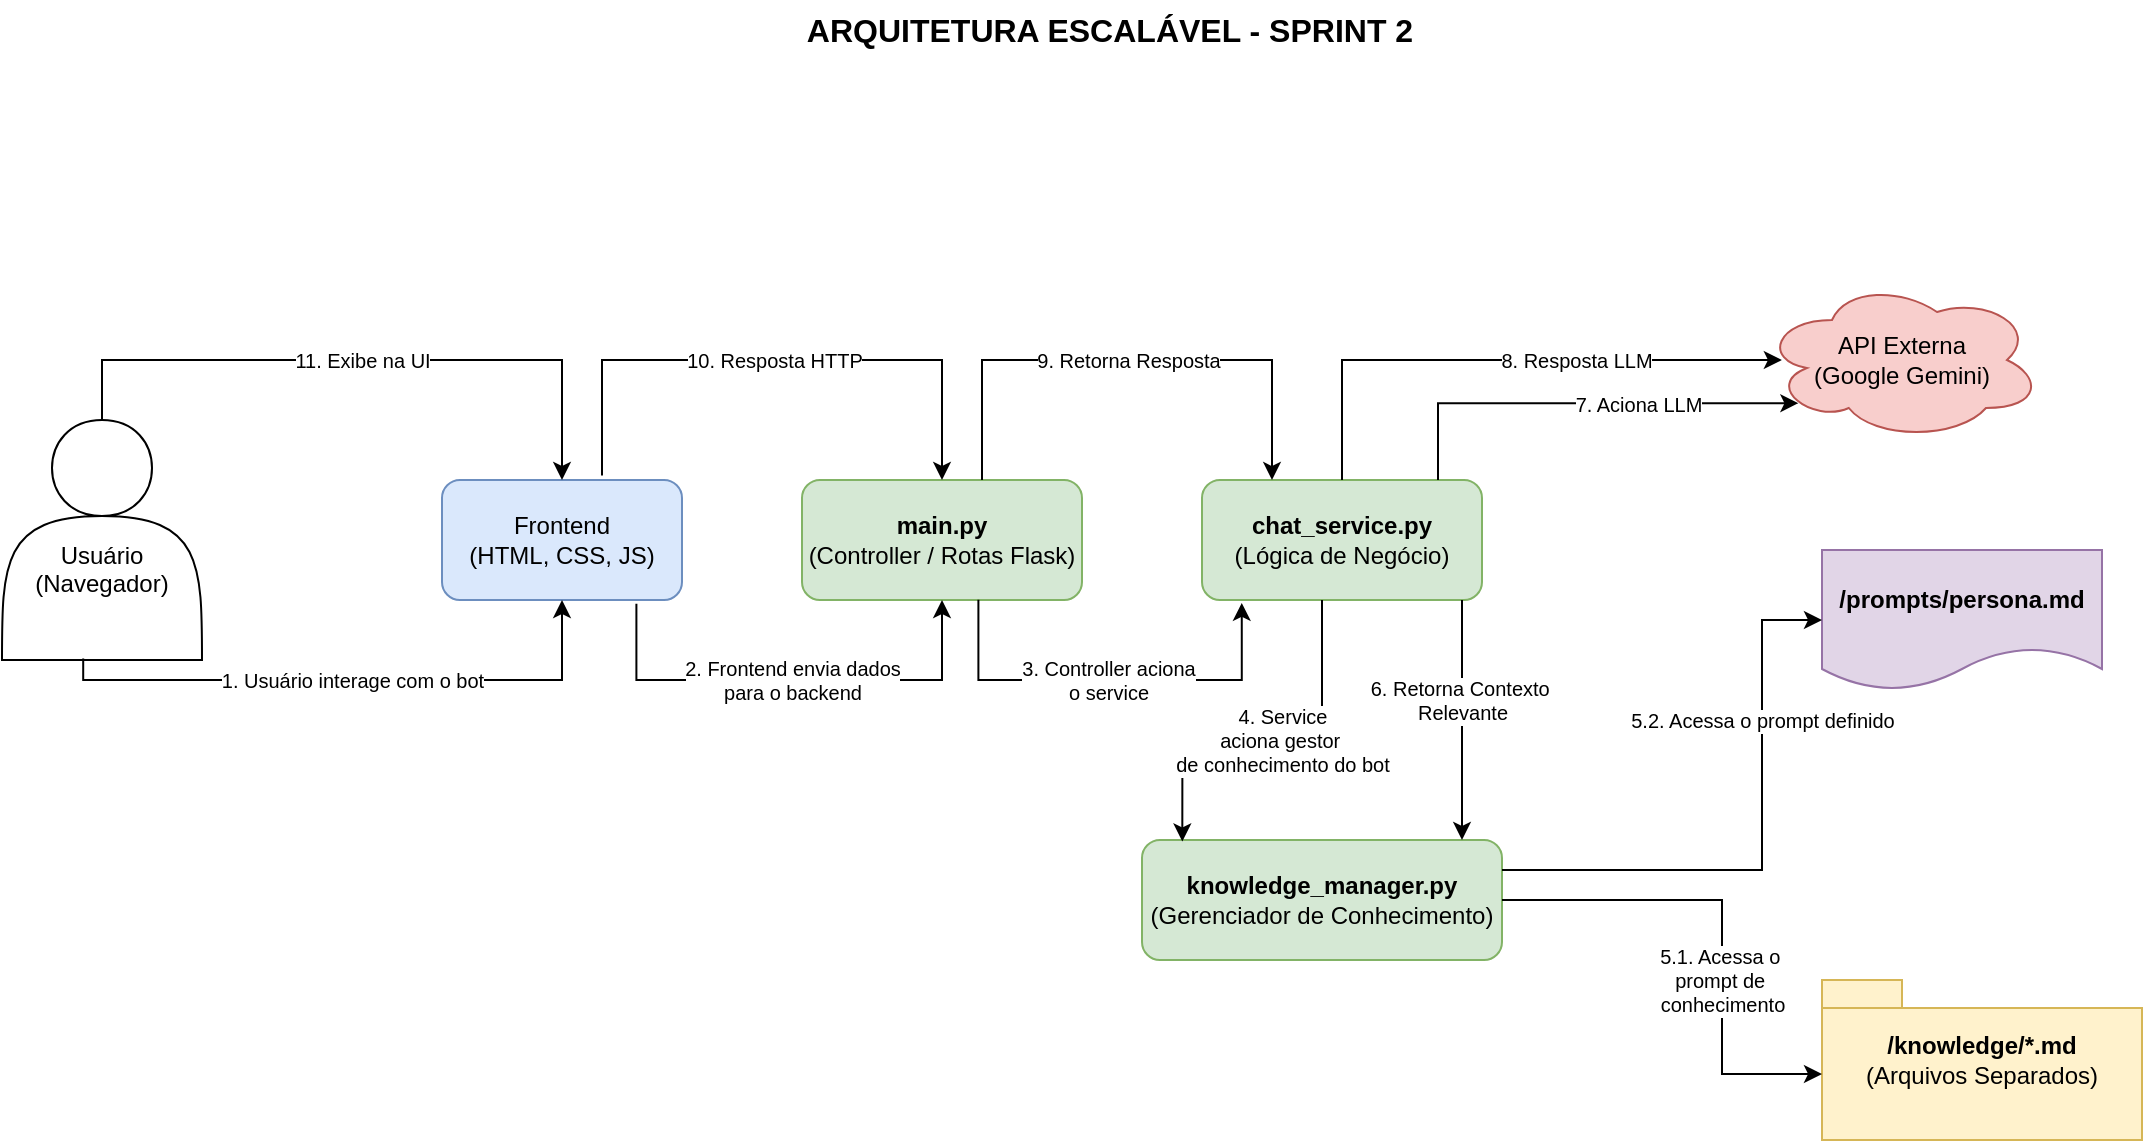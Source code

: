 <mxfile version="27.0.9">
  <diagram name="Page-1" id="w30ScwnE7pAGVBI8K6dQ">
    <mxGraphModel dx="2316" dy="894" grid="1" gridSize="10" guides="1" tooltips="1" connect="1" arrows="1" fold="1" page="1" pageScale="1" pageWidth="827" pageHeight="1169" math="0" shadow="0">
      <root>
        <mxCell id="0" />
        <mxCell id="1" parent="0" />
        <mxCell id="SBfyBQDvpP1G_s4xRSZi-1" value="&lt;div&gt;&lt;br&gt;&lt;/div&gt;&lt;div&gt;&lt;br&gt;&lt;/div&gt;Usuário (Navegador)" style="shape=actor;whiteSpace=wrap;html=1;fontFamily=Helvetica;fontSize=12;" parent="1" vertex="1">
          <mxGeometry x="-40" y="450" width="100" height="120" as="geometry" />
        </mxCell>
        <mxCell id="SBfyBQDvpP1G_s4xRSZi-2" value="Frontend&lt;br&gt;(HTML, CSS, JS)" style="rounded=1;whiteSpace=wrap;html=1;fillColor=#dae8fc;strokeColor=#6c8ebf;fontFamily=Helvetica;fontSize=12;" parent="1" vertex="1">
          <mxGeometry x="180" y="480" width="120" height="60" as="geometry" />
        </mxCell>
        <mxCell id="SBfyBQDvpP1G_s4xRSZi-3" value="&lt;b&gt;main.py&lt;/b&gt;&lt;br&gt;(Controller / Rotas Flask)" style="rounded=1;whiteSpace=wrap;html=1;fillColor=#d5e8d4;strokeColor=#82b366;fontFamily=Helvetica;fontSize=12;" parent="1" vertex="1">
          <mxGeometry x="360" y="480" width="140" height="60" as="geometry" />
        </mxCell>
        <mxCell id="SBfyBQDvpP1G_s4xRSZi-4" value="&lt;b&gt;chat_service.py&lt;/b&gt;&lt;br&gt;(Lógica de Negócio)" style="rounded=1;whiteSpace=wrap;html=1;fillColor=#d5e8d4;strokeColor=#82b366;fontFamily=Helvetica;fontSize=12;" parent="1" vertex="1">
          <mxGeometry x="560" y="480" width="140" height="60" as="geometry" />
        </mxCell>
        <mxCell id="SBfyBQDvpP1G_s4xRSZi-5" value="API Externa&lt;br&gt;(Google Gemini)" style="shape=cloud;whiteSpace=wrap;html=1;fillColor=#f8cecc;strokeColor=#b85450;fontFamily=Helvetica;fontSize=12;" parent="1" vertex="1">
          <mxGeometry x="840" y="380" width="140" height="80" as="geometry" />
        </mxCell>
        <mxCell id="SBfyBQDvpP1G_s4xRSZi-6" value="&lt;b&gt;knowledge_manager.py&lt;/b&gt;&lt;br&gt;(Gerenciador de Conhecimento)" style="rounded=1;whiteSpace=wrap;html=1;fillColor=#d5e8d4;strokeColor=#82b366;fontFamily=Helvetica;fontSize=12;" parent="1" vertex="1">
          <mxGeometry x="530" y="660" width="180" height="60" as="geometry" />
        </mxCell>
        <mxCell id="SBfyBQDvpP1G_s4xRSZi-7" value="&lt;b&gt;/prompts/persona.md&lt;/b&gt;" style="shape=document;whiteSpace=wrap;html=1;boundedLbl=1;fillColor=#e1d5e7;strokeColor=#9673a6;fontFamily=Helvetica;fontSize=12;" parent="1" vertex="1">
          <mxGeometry x="870" y="515" width="140" height="70" as="geometry" />
        </mxCell>
        <mxCell id="SBfyBQDvpP1G_s4xRSZi-8" value="&lt;b&gt;/knowledge/*.md&lt;/b&gt;&lt;br&gt;(Arquivos Separados)" style="shape=folder;whiteSpace=wrap;html=1;tabWidth=40;tabHeight=14;tabPosition=left;fillColor=#fff2cc;strokeColor=#d6b656;fontFamily=Helvetica;fontSize=12;" parent="1" vertex="1">
          <mxGeometry x="870" y="730" width="160" height="80" as="geometry" />
        </mxCell>
        <mxCell id="SBfyBQDvpP1G_s4xRSZi-9" value="6. Retorna Contexto&amp;nbsp;&lt;div&gt;Relevante&lt;/div&gt;" style="edgeStyle=orthogonalEdgeStyle;rounded=0;orthogonalLoop=1;jettySize=auto;html=1;startArrow=classic;startFill=1;endArrow=none;endFill=0;fontFamily=Helvetica;fontSize=10;" parent="1" source="SBfyBQDvpP1G_s4xRSZi-6" edge="1">
          <mxGeometry x="0.167" relative="1" as="geometry">
            <Array as="points">
              <mxPoint x="690" y="540" />
            </Array>
            <mxPoint x="690" y="540" as="targetPoint" />
            <mxPoint as="offset" />
          </mxGeometry>
        </mxCell>
        <mxCell id="SBfyBQDvpP1G_s4xRSZi-10" value="8. Resposta LLM" style="edgeStyle=orthogonalEdgeStyle;rounded=0;orthogonalLoop=1;jettySize=auto;html=1;startArrow=classic;startFill=1;endArrow=none;endFill=0;fontFamily=Helvetica;fontSize=10;exitX=0.071;exitY=0.5;exitDx=0;exitDy=0;exitPerimeter=0;" parent="1" source="SBfyBQDvpP1G_s4xRSZi-5" target="SBfyBQDvpP1G_s4xRSZi-4" edge="1">
          <mxGeometry x="-0.263" relative="1" as="geometry">
            <Array as="points">
              <mxPoint x="630" y="420" />
            </Array>
            <mxPoint as="offset" />
          </mxGeometry>
        </mxCell>
        <mxCell id="SBfyBQDvpP1G_s4xRSZi-11" value="9. Retorna Resposta" style="edgeStyle=orthogonalEdgeStyle;rounded=0;orthogonalLoop=1;jettySize=auto;html=1;startArrow=classic;startFill=1;endArrow=none;endFill=0;fontFamily=Helvetica;fontSize=10;exitX=0.25;exitY=0;exitDx=0;exitDy=0;" parent="1" source="SBfyBQDvpP1G_s4xRSZi-4" edge="1">
          <mxGeometry relative="1" as="geometry">
            <Array as="points">
              <mxPoint x="595" y="420" />
              <mxPoint x="450" y="420" />
              <mxPoint x="450" y="480" />
            </Array>
            <mxPoint x="450" y="480" as="targetPoint" />
          </mxGeometry>
        </mxCell>
        <mxCell id="SBfyBQDvpP1G_s4xRSZi-12" value="10. Resposta HTTP" style="edgeStyle=orthogonalEdgeStyle;rounded=0;orthogonalLoop=1;jettySize=auto;html=1;startArrow=classic;startFill=1;endArrow=none;endFill=0;fontFamily=Helvetica;fontSize=10;entryX=0.67;entryY=-0.037;entryDx=0;entryDy=0;entryPerimeter=0;" parent="1" source="SBfyBQDvpP1G_s4xRSZi-3" target="SBfyBQDvpP1G_s4xRSZi-2" edge="1">
          <mxGeometry relative="1" as="geometry">
            <Array as="points">
              <mxPoint x="430" y="420" />
              <mxPoint x="260" y="420" />
              <mxPoint x="260" y="478" />
            </Array>
          </mxGeometry>
        </mxCell>
        <mxCell id="SBfyBQDvpP1G_s4xRSZi-13" value="11. Exibe na UI" style="edgeStyle=orthogonalEdgeStyle;rounded=0;orthogonalLoop=1;jettySize=auto;html=1;startArrow=classic;startFill=1;endArrow=none;endFill=0;fontFamily=Helvetica;fontSize=10;" parent="1" source="SBfyBQDvpP1G_s4xRSZi-2" target="SBfyBQDvpP1G_s4xRSZi-1" edge="1">
          <mxGeometry relative="1" as="geometry">
            <Array as="points">
              <mxPoint x="120" y="420" />
              <mxPoint x="70" y="420" />
            </Array>
          </mxGeometry>
        </mxCell>
        <mxCell id="SBfyBQDvpP1G_s4xRSZi-14" value="ARQUITETURA ESCALÁVEL - SPRINT 2" style="text;html=1;strokeColor=none;fillColor=none;align=center;verticalAlign=middle;whiteSpace=wrap;rounded=0;fontFamily=Helvetica;fontSize=16;fontStyle=1" parent="1" vertex="1">
          <mxGeometry x="324" y="240" width="380" height="30" as="geometry" />
        </mxCell>
        <mxCell id="yblP_OQWIp9GfdXdZ7sO-1" value="1. Usuário interage com o bot" style="edgeStyle=orthogonalEdgeStyle;rounded=0;orthogonalLoop=1;jettySize=auto;html=1;startArrow=classic;startFill=1;endArrow=none;endFill=0;fontFamily=Helvetica;fontSize=10;entryX=0.406;entryY=0.994;entryDx=0;entryDy=0;entryPerimeter=0;exitX=0.5;exitY=1;exitDx=0;exitDy=0;" edge="1" parent="1" source="SBfyBQDvpP1G_s4xRSZi-2" target="SBfyBQDvpP1G_s4xRSZi-1">
          <mxGeometry relative="1" as="geometry">
            <Array as="points">
              <mxPoint x="240" y="580" />
              <mxPoint x="1" y="580" />
            </Array>
            <mxPoint x="260" y="640" as="sourcePoint" />
            <mxPoint x="30" y="610" as="targetPoint" />
          </mxGeometry>
        </mxCell>
        <mxCell id="yblP_OQWIp9GfdXdZ7sO-2" value="2. Frontend envia dados&lt;div&gt;para o backend&lt;/div&gt;" style="edgeStyle=orthogonalEdgeStyle;rounded=0;orthogonalLoop=1;jettySize=auto;html=1;startArrow=classic;startFill=1;endArrow=none;endFill=0;fontFamily=Helvetica;fontSize=10;entryX=0.81;entryY=1.031;entryDx=0;entryDy=0;entryPerimeter=0;exitX=0.5;exitY=1;exitDx=0;exitDy=0;" edge="1" parent="1" source="SBfyBQDvpP1G_s4xRSZi-3" target="SBfyBQDvpP1G_s4xRSZi-2">
          <mxGeometry relative="1" as="geometry">
            <Array as="points">
              <mxPoint x="430" y="580" />
              <mxPoint x="277" y="580" />
            </Array>
            <mxPoint x="469" y="570" as="sourcePoint" />
            <mxPoint x="230" y="599" as="targetPoint" />
          </mxGeometry>
        </mxCell>
        <mxCell id="yblP_OQWIp9GfdXdZ7sO-3" value="3. Controller aciona&lt;div&gt;o service&lt;/div&gt;" style="edgeStyle=orthogonalEdgeStyle;rounded=0;orthogonalLoop=1;jettySize=auto;html=1;startArrow=classic;startFill=1;endArrow=none;endFill=0;fontFamily=Helvetica;fontSize=10;exitX=0.142;exitY=1.024;exitDx=0;exitDy=0;exitPerimeter=0;entryX=0.63;entryY=0.997;entryDx=0;entryDy=0;entryPerimeter=0;" edge="1" parent="1" source="SBfyBQDvpP1G_s4xRSZi-4" target="SBfyBQDvpP1G_s4xRSZi-3">
          <mxGeometry x="-0.001" relative="1" as="geometry">
            <Array as="points">
              <mxPoint x="580" y="580" />
              <mxPoint x="448" y="580" />
            </Array>
            <mxPoint x="581.42" y="545" as="sourcePoint" />
            <mxPoint x="448" y="542" as="targetPoint" />
            <mxPoint as="offset" />
          </mxGeometry>
        </mxCell>
        <mxCell id="yblP_OQWIp9GfdXdZ7sO-4" value="4. Service&lt;br&gt;&lt;div&gt;aciona gestor&amp;nbsp;&lt;/div&gt;&lt;div&gt;de conhecimento do bot&lt;/div&gt;" style="edgeStyle=orthogonalEdgeStyle;rounded=0;orthogonalLoop=1;jettySize=auto;html=1;startArrow=classic;startFill=1;endArrow=none;endFill=0;fontFamily=Helvetica;fontSize=10;exitX=0.112;exitY=0.012;exitDx=0;exitDy=0;exitPerimeter=0;" edge="1" parent="1" source="SBfyBQDvpP1G_s4xRSZi-6">
          <mxGeometry x="0.055" relative="1" as="geometry">
            <Array as="points">
              <mxPoint x="550" y="610" />
              <mxPoint x="620" y="610" />
            </Array>
            <mxPoint x="620" y="610" as="sourcePoint" />
            <mxPoint x="620" y="540" as="targetPoint" />
            <mxPoint as="offset" />
          </mxGeometry>
        </mxCell>
        <mxCell id="yblP_OQWIp9GfdXdZ7sO-5" value="5.1. Acessa o&amp;nbsp;&lt;div&gt;prompt de&amp;nbsp;&lt;/div&gt;&lt;div&gt;conhecimento&lt;/div&gt;" style="edgeStyle=orthogonalEdgeStyle;rounded=0;orthogonalLoop=1;jettySize=auto;html=1;startArrow=classic;startFill=1;endArrow=none;endFill=0;fontFamily=Helvetica;fontSize=10;exitX=0;exitY=0;exitDx=0;exitDy=47;exitPerimeter=0;entryX=1;entryY=0.5;entryDx=0;entryDy=0;" edge="1" parent="1" source="SBfyBQDvpP1G_s4xRSZi-8" target="SBfyBQDvpP1G_s4xRSZi-6">
          <mxGeometry x="-0.214" relative="1" as="geometry">
            <Array as="points">
              <mxPoint x="820" y="690" />
            </Array>
            <mxPoint x="740" y="740" as="sourcePoint" />
            <mxPoint x="740" y="620" as="targetPoint" />
            <mxPoint as="offset" />
          </mxGeometry>
        </mxCell>
        <mxCell id="yblP_OQWIp9GfdXdZ7sO-6" value="5.2. Acessa o prompt definido" style="edgeStyle=orthogonalEdgeStyle;rounded=0;orthogonalLoop=1;jettySize=auto;html=1;startArrow=classic;startFill=1;endArrow=none;endFill=0;fontFamily=Helvetica;fontSize=10;exitX=0;exitY=0.5;exitDx=0;exitDy=0;entryX=1;entryY=0.25;entryDx=0;entryDy=0;" edge="1" parent="1" source="SBfyBQDvpP1G_s4xRSZi-7" target="SBfyBQDvpP1G_s4xRSZi-6">
          <mxGeometry x="-0.439" relative="1" as="geometry">
            <Array as="points">
              <mxPoint x="840" y="550" />
              <mxPoint x="840" y="675" />
            </Array>
            <mxPoint x="880" y="690" as="sourcePoint" />
            <mxPoint x="730" y="693" as="targetPoint" />
            <mxPoint as="offset" />
          </mxGeometry>
        </mxCell>
        <mxCell id="yblP_OQWIp9GfdXdZ7sO-7" value="7. Aciona LLM" style="edgeStyle=orthogonalEdgeStyle;rounded=0;orthogonalLoop=1;jettySize=auto;html=1;startArrow=classic;startFill=1;endArrow=none;endFill=0;fontFamily=Helvetica;fontSize=10;exitX=0.13;exitY=0.77;exitDx=0;exitDy=0;exitPerimeter=0;" edge="1" parent="1" source="SBfyBQDvpP1G_s4xRSZi-5">
          <mxGeometry x="-0.263" relative="1" as="geometry">
            <Array as="points">
              <mxPoint x="678" y="442" />
            </Array>
            <mxPoint x="850" y="450" as="sourcePoint" />
            <mxPoint x="678" y="480" as="targetPoint" />
            <mxPoint as="offset" />
          </mxGeometry>
        </mxCell>
      </root>
    </mxGraphModel>
  </diagram>
</mxfile>
